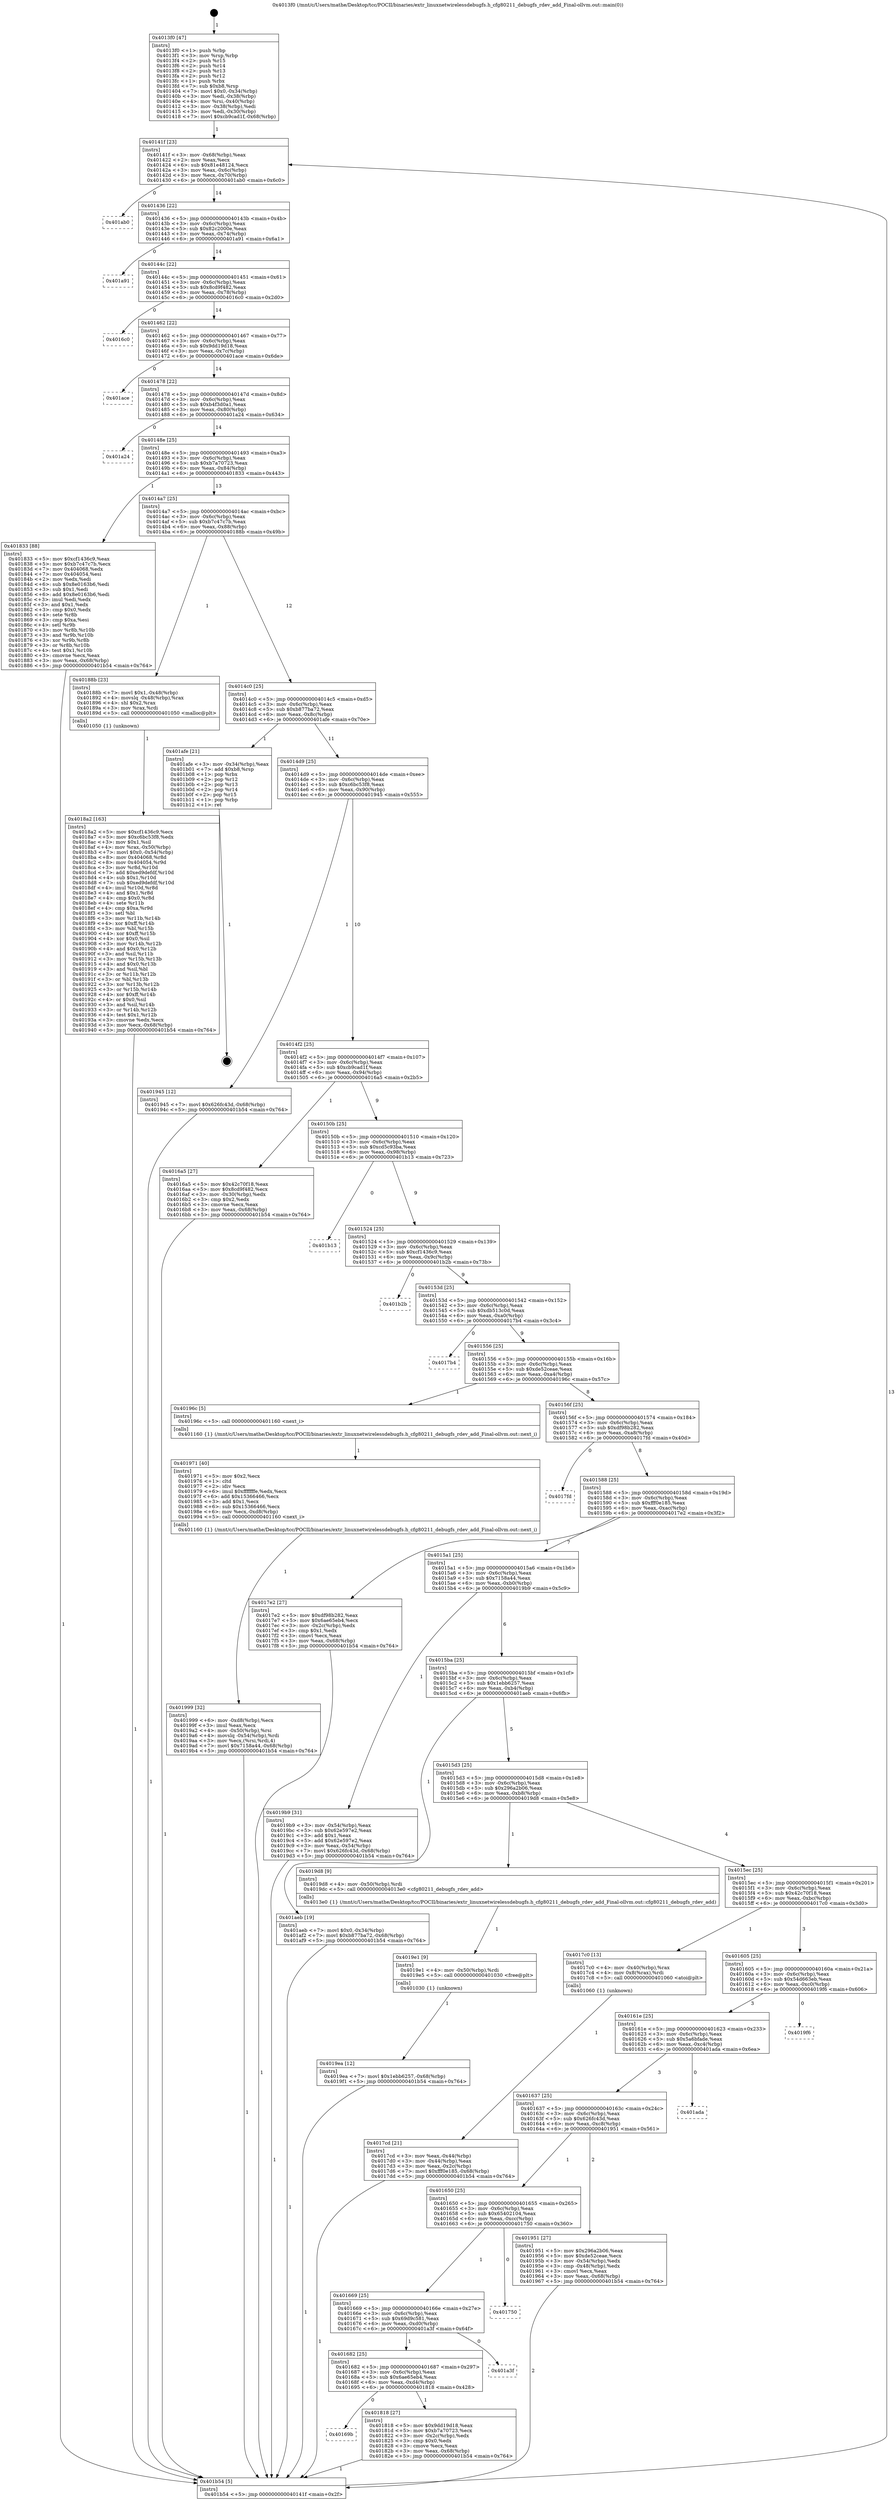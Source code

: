 digraph "0x4013f0" {
  label = "0x4013f0 (/mnt/c/Users/mathe/Desktop/tcc/POCII/binaries/extr_linuxnetwirelessdebugfs.h_cfg80211_debugfs_rdev_add_Final-ollvm.out::main(0))"
  labelloc = "t"
  node[shape=record]

  Entry [label="",width=0.3,height=0.3,shape=circle,fillcolor=black,style=filled]
  "0x40141f" [label="{
     0x40141f [23]\l
     | [instrs]\l
     &nbsp;&nbsp;0x40141f \<+3\>: mov -0x68(%rbp),%eax\l
     &nbsp;&nbsp;0x401422 \<+2\>: mov %eax,%ecx\l
     &nbsp;&nbsp;0x401424 \<+6\>: sub $0x81e48124,%ecx\l
     &nbsp;&nbsp;0x40142a \<+3\>: mov %eax,-0x6c(%rbp)\l
     &nbsp;&nbsp;0x40142d \<+3\>: mov %ecx,-0x70(%rbp)\l
     &nbsp;&nbsp;0x401430 \<+6\>: je 0000000000401ab0 \<main+0x6c0\>\l
  }"]
  "0x401ab0" [label="{
     0x401ab0\l
  }", style=dashed]
  "0x401436" [label="{
     0x401436 [22]\l
     | [instrs]\l
     &nbsp;&nbsp;0x401436 \<+5\>: jmp 000000000040143b \<main+0x4b\>\l
     &nbsp;&nbsp;0x40143b \<+3\>: mov -0x6c(%rbp),%eax\l
     &nbsp;&nbsp;0x40143e \<+5\>: sub $0x82c2000e,%eax\l
     &nbsp;&nbsp;0x401443 \<+3\>: mov %eax,-0x74(%rbp)\l
     &nbsp;&nbsp;0x401446 \<+6\>: je 0000000000401a91 \<main+0x6a1\>\l
  }"]
  Exit [label="",width=0.3,height=0.3,shape=circle,fillcolor=black,style=filled,peripheries=2]
  "0x401a91" [label="{
     0x401a91\l
  }", style=dashed]
  "0x40144c" [label="{
     0x40144c [22]\l
     | [instrs]\l
     &nbsp;&nbsp;0x40144c \<+5\>: jmp 0000000000401451 \<main+0x61\>\l
     &nbsp;&nbsp;0x401451 \<+3\>: mov -0x6c(%rbp),%eax\l
     &nbsp;&nbsp;0x401454 \<+5\>: sub $0x8cd9f482,%eax\l
     &nbsp;&nbsp;0x401459 \<+3\>: mov %eax,-0x78(%rbp)\l
     &nbsp;&nbsp;0x40145c \<+6\>: je 00000000004016c0 \<main+0x2d0\>\l
  }"]
  "0x4019ea" [label="{
     0x4019ea [12]\l
     | [instrs]\l
     &nbsp;&nbsp;0x4019ea \<+7\>: movl $0x1ebb6257,-0x68(%rbp)\l
     &nbsp;&nbsp;0x4019f1 \<+5\>: jmp 0000000000401b54 \<main+0x764\>\l
  }"]
  "0x4016c0" [label="{
     0x4016c0\l
  }", style=dashed]
  "0x401462" [label="{
     0x401462 [22]\l
     | [instrs]\l
     &nbsp;&nbsp;0x401462 \<+5\>: jmp 0000000000401467 \<main+0x77\>\l
     &nbsp;&nbsp;0x401467 \<+3\>: mov -0x6c(%rbp),%eax\l
     &nbsp;&nbsp;0x40146a \<+5\>: sub $0x9dd19d18,%eax\l
     &nbsp;&nbsp;0x40146f \<+3\>: mov %eax,-0x7c(%rbp)\l
     &nbsp;&nbsp;0x401472 \<+6\>: je 0000000000401ace \<main+0x6de\>\l
  }"]
  "0x4019e1" [label="{
     0x4019e1 [9]\l
     | [instrs]\l
     &nbsp;&nbsp;0x4019e1 \<+4\>: mov -0x50(%rbp),%rdi\l
     &nbsp;&nbsp;0x4019e5 \<+5\>: call 0000000000401030 \<free@plt\>\l
     | [calls]\l
     &nbsp;&nbsp;0x401030 \{1\} (unknown)\l
  }"]
  "0x401ace" [label="{
     0x401ace\l
  }", style=dashed]
  "0x401478" [label="{
     0x401478 [22]\l
     | [instrs]\l
     &nbsp;&nbsp;0x401478 \<+5\>: jmp 000000000040147d \<main+0x8d\>\l
     &nbsp;&nbsp;0x40147d \<+3\>: mov -0x6c(%rbp),%eax\l
     &nbsp;&nbsp;0x401480 \<+5\>: sub $0xb4f3d0a1,%eax\l
     &nbsp;&nbsp;0x401485 \<+3\>: mov %eax,-0x80(%rbp)\l
     &nbsp;&nbsp;0x401488 \<+6\>: je 0000000000401a24 \<main+0x634\>\l
  }"]
  "0x401999" [label="{
     0x401999 [32]\l
     | [instrs]\l
     &nbsp;&nbsp;0x401999 \<+6\>: mov -0xd8(%rbp),%ecx\l
     &nbsp;&nbsp;0x40199f \<+3\>: imul %eax,%ecx\l
     &nbsp;&nbsp;0x4019a2 \<+4\>: mov -0x50(%rbp),%rsi\l
     &nbsp;&nbsp;0x4019a6 \<+4\>: movslq -0x54(%rbp),%rdi\l
     &nbsp;&nbsp;0x4019aa \<+3\>: mov %ecx,(%rsi,%rdi,4)\l
     &nbsp;&nbsp;0x4019ad \<+7\>: movl $0x7158a44,-0x68(%rbp)\l
     &nbsp;&nbsp;0x4019b4 \<+5\>: jmp 0000000000401b54 \<main+0x764\>\l
  }"]
  "0x401a24" [label="{
     0x401a24\l
  }", style=dashed]
  "0x40148e" [label="{
     0x40148e [25]\l
     | [instrs]\l
     &nbsp;&nbsp;0x40148e \<+5\>: jmp 0000000000401493 \<main+0xa3\>\l
     &nbsp;&nbsp;0x401493 \<+3\>: mov -0x6c(%rbp),%eax\l
     &nbsp;&nbsp;0x401496 \<+5\>: sub $0xb7a70723,%eax\l
     &nbsp;&nbsp;0x40149b \<+6\>: mov %eax,-0x84(%rbp)\l
     &nbsp;&nbsp;0x4014a1 \<+6\>: je 0000000000401833 \<main+0x443\>\l
  }"]
  "0x401971" [label="{
     0x401971 [40]\l
     | [instrs]\l
     &nbsp;&nbsp;0x401971 \<+5\>: mov $0x2,%ecx\l
     &nbsp;&nbsp;0x401976 \<+1\>: cltd\l
     &nbsp;&nbsp;0x401977 \<+2\>: idiv %ecx\l
     &nbsp;&nbsp;0x401979 \<+6\>: imul $0xfffffffe,%edx,%ecx\l
     &nbsp;&nbsp;0x40197f \<+6\>: add $0x15366466,%ecx\l
     &nbsp;&nbsp;0x401985 \<+3\>: add $0x1,%ecx\l
     &nbsp;&nbsp;0x401988 \<+6\>: sub $0x15366466,%ecx\l
     &nbsp;&nbsp;0x40198e \<+6\>: mov %ecx,-0xd8(%rbp)\l
     &nbsp;&nbsp;0x401994 \<+5\>: call 0000000000401160 \<next_i\>\l
     | [calls]\l
     &nbsp;&nbsp;0x401160 \{1\} (/mnt/c/Users/mathe/Desktop/tcc/POCII/binaries/extr_linuxnetwirelessdebugfs.h_cfg80211_debugfs_rdev_add_Final-ollvm.out::next_i)\l
  }"]
  "0x401833" [label="{
     0x401833 [88]\l
     | [instrs]\l
     &nbsp;&nbsp;0x401833 \<+5\>: mov $0xcf1436c9,%eax\l
     &nbsp;&nbsp;0x401838 \<+5\>: mov $0xb7c47c7b,%ecx\l
     &nbsp;&nbsp;0x40183d \<+7\>: mov 0x404068,%edx\l
     &nbsp;&nbsp;0x401844 \<+7\>: mov 0x404054,%esi\l
     &nbsp;&nbsp;0x40184b \<+2\>: mov %edx,%edi\l
     &nbsp;&nbsp;0x40184d \<+6\>: sub $0x8e0163b6,%edi\l
     &nbsp;&nbsp;0x401853 \<+3\>: sub $0x1,%edi\l
     &nbsp;&nbsp;0x401856 \<+6\>: add $0x8e0163b6,%edi\l
     &nbsp;&nbsp;0x40185c \<+3\>: imul %edi,%edx\l
     &nbsp;&nbsp;0x40185f \<+3\>: and $0x1,%edx\l
     &nbsp;&nbsp;0x401862 \<+3\>: cmp $0x0,%edx\l
     &nbsp;&nbsp;0x401865 \<+4\>: sete %r8b\l
     &nbsp;&nbsp;0x401869 \<+3\>: cmp $0xa,%esi\l
     &nbsp;&nbsp;0x40186c \<+4\>: setl %r9b\l
     &nbsp;&nbsp;0x401870 \<+3\>: mov %r8b,%r10b\l
     &nbsp;&nbsp;0x401873 \<+3\>: and %r9b,%r10b\l
     &nbsp;&nbsp;0x401876 \<+3\>: xor %r9b,%r8b\l
     &nbsp;&nbsp;0x401879 \<+3\>: or %r8b,%r10b\l
     &nbsp;&nbsp;0x40187c \<+4\>: test $0x1,%r10b\l
     &nbsp;&nbsp;0x401880 \<+3\>: cmovne %ecx,%eax\l
     &nbsp;&nbsp;0x401883 \<+3\>: mov %eax,-0x68(%rbp)\l
     &nbsp;&nbsp;0x401886 \<+5\>: jmp 0000000000401b54 \<main+0x764\>\l
  }"]
  "0x4014a7" [label="{
     0x4014a7 [25]\l
     | [instrs]\l
     &nbsp;&nbsp;0x4014a7 \<+5\>: jmp 00000000004014ac \<main+0xbc\>\l
     &nbsp;&nbsp;0x4014ac \<+3\>: mov -0x6c(%rbp),%eax\l
     &nbsp;&nbsp;0x4014af \<+5\>: sub $0xb7c47c7b,%eax\l
     &nbsp;&nbsp;0x4014b4 \<+6\>: mov %eax,-0x88(%rbp)\l
     &nbsp;&nbsp;0x4014ba \<+6\>: je 000000000040188b \<main+0x49b\>\l
  }"]
  "0x4018a2" [label="{
     0x4018a2 [163]\l
     | [instrs]\l
     &nbsp;&nbsp;0x4018a2 \<+5\>: mov $0xcf1436c9,%ecx\l
     &nbsp;&nbsp;0x4018a7 \<+5\>: mov $0xc6bc53f8,%edx\l
     &nbsp;&nbsp;0x4018ac \<+3\>: mov $0x1,%sil\l
     &nbsp;&nbsp;0x4018af \<+4\>: mov %rax,-0x50(%rbp)\l
     &nbsp;&nbsp;0x4018b3 \<+7\>: movl $0x0,-0x54(%rbp)\l
     &nbsp;&nbsp;0x4018ba \<+8\>: mov 0x404068,%r8d\l
     &nbsp;&nbsp;0x4018c2 \<+8\>: mov 0x404054,%r9d\l
     &nbsp;&nbsp;0x4018ca \<+3\>: mov %r8d,%r10d\l
     &nbsp;&nbsp;0x4018cd \<+7\>: add $0xed9defdf,%r10d\l
     &nbsp;&nbsp;0x4018d4 \<+4\>: sub $0x1,%r10d\l
     &nbsp;&nbsp;0x4018d8 \<+7\>: sub $0xed9defdf,%r10d\l
     &nbsp;&nbsp;0x4018df \<+4\>: imul %r10d,%r8d\l
     &nbsp;&nbsp;0x4018e3 \<+4\>: and $0x1,%r8d\l
     &nbsp;&nbsp;0x4018e7 \<+4\>: cmp $0x0,%r8d\l
     &nbsp;&nbsp;0x4018eb \<+4\>: sete %r11b\l
     &nbsp;&nbsp;0x4018ef \<+4\>: cmp $0xa,%r9d\l
     &nbsp;&nbsp;0x4018f3 \<+3\>: setl %bl\l
     &nbsp;&nbsp;0x4018f6 \<+3\>: mov %r11b,%r14b\l
     &nbsp;&nbsp;0x4018f9 \<+4\>: xor $0xff,%r14b\l
     &nbsp;&nbsp;0x4018fd \<+3\>: mov %bl,%r15b\l
     &nbsp;&nbsp;0x401900 \<+4\>: xor $0xff,%r15b\l
     &nbsp;&nbsp;0x401904 \<+4\>: xor $0x0,%sil\l
     &nbsp;&nbsp;0x401908 \<+3\>: mov %r14b,%r12b\l
     &nbsp;&nbsp;0x40190b \<+4\>: and $0x0,%r12b\l
     &nbsp;&nbsp;0x40190f \<+3\>: and %sil,%r11b\l
     &nbsp;&nbsp;0x401912 \<+3\>: mov %r15b,%r13b\l
     &nbsp;&nbsp;0x401915 \<+4\>: and $0x0,%r13b\l
     &nbsp;&nbsp;0x401919 \<+3\>: and %sil,%bl\l
     &nbsp;&nbsp;0x40191c \<+3\>: or %r11b,%r12b\l
     &nbsp;&nbsp;0x40191f \<+3\>: or %bl,%r13b\l
     &nbsp;&nbsp;0x401922 \<+3\>: xor %r13b,%r12b\l
     &nbsp;&nbsp;0x401925 \<+3\>: or %r15b,%r14b\l
     &nbsp;&nbsp;0x401928 \<+4\>: xor $0xff,%r14b\l
     &nbsp;&nbsp;0x40192c \<+4\>: or $0x0,%sil\l
     &nbsp;&nbsp;0x401930 \<+3\>: and %sil,%r14b\l
     &nbsp;&nbsp;0x401933 \<+3\>: or %r14b,%r12b\l
     &nbsp;&nbsp;0x401936 \<+4\>: test $0x1,%r12b\l
     &nbsp;&nbsp;0x40193a \<+3\>: cmovne %edx,%ecx\l
     &nbsp;&nbsp;0x40193d \<+3\>: mov %ecx,-0x68(%rbp)\l
     &nbsp;&nbsp;0x401940 \<+5\>: jmp 0000000000401b54 \<main+0x764\>\l
  }"]
  "0x40188b" [label="{
     0x40188b [23]\l
     | [instrs]\l
     &nbsp;&nbsp;0x40188b \<+7\>: movl $0x1,-0x48(%rbp)\l
     &nbsp;&nbsp;0x401892 \<+4\>: movslq -0x48(%rbp),%rax\l
     &nbsp;&nbsp;0x401896 \<+4\>: shl $0x2,%rax\l
     &nbsp;&nbsp;0x40189a \<+3\>: mov %rax,%rdi\l
     &nbsp;&nbsp;0x40189d \<+5\>: call 0000000000401050 \<malloc@plt\>\l
     | [calls]\l
     &nbsp;&nbsp;0x401050 \{1\} (unknown)\l
  }"]
  "0x4014c0" [label="{
     0x4014c0 [25]\l
     | [instrs]\l
     &nbsp;&nbsp;0x4014c0 \<+5\>: jmp 00000000004014c5 \<main+0xd5\>\l
     &nbsp;&nbsp;0x4014c5 \<+3\>: mov -0x6c(%rbp),%eax\l
     &nbsp;&nbsp;0x4014c8 \<+5\>: sub $0xb877ba72,%eax\l
     &nbsp;&nbsp;0x4014cd \<+6\>: mov %eax,-0x8c(%rbp)\l
     &nbsp;&nbsp;0x4014d3 \<+6\>: je 0000000000401afe \<main+0x70e\>\l
  }"]
  "0x40169b" [label="{
     0x40169b\l
  }", style=dashed]
  "0x401afe" [label="{
     0x401afe [21]\l
     | [instrs]\l
     &nbsp;&nbsp;0x401afe \<+3\>: mov -0x34(%rbp),%eax\l
     &nbsp;&nbsp;0x401b01 \<+7\>: add $0xb8,%rsp\l
     &nbsp;&nbsp;0x401b08 \<+1\>: pop %rbx\l
     &nbsp;&nbsp;0x401b09 \<+2\>: pop %r12\l
     &nbsp;&nbsp;0x401b0b \<+2\>: pop %r13\l
     &nbsp;&nbsp;0x401b0d \<+2\>: pop %r14\l
     &nbsp;&nbsp;0x401b0f \<+2\>: pop %r15\l
     &nbsp;&nbsp;0x401b11 \<+1\>: pop %rbp\l
     &nbsp;&nbsp;0x401b12 \<+1\>: ret\l
  }"]
  "0x4014d9" [label="{
     0x4014d9 [25]\l
     | [instrs]\l
     &nbsp;&nbsp;0x4014d9 \<+5\>: jmp 00000000004014de \<main+0xee\>\l
     &nbsp;&nbsp;0x4014de \<+3\>: mov -0x6c(%rbp),%eax\l
     &nbsp;&nbsp;0x4014e1 \<+5\>: sub $0xc6bc53f8,%eax\l
     &nbsp;&nbsp;0x4014e6 \<+6\>: mov %eax,-0x90(%rbp)\l
     &nbsp;&nbsp;0x4014ec \<+6\>: je 0000000000401945 \<main+0x555\>\l
  }"]
  "0x401818" [label="{
     0x401818 [27]\l
     | [instrs]\l
     &nbsp;&nbsp;0x401818 \<+5\>: mov $0x9dd19d18,%eax\l
     &nbsp;&nbsp;0x40181d \<+5\>: mov $0xb7a70723,%ecx\l
     &nbsp;&nbsp;0x401822 \<+3\>: mov -0x2c(%rbp),%edx\l
     &nbsp;&nbsp;0x401825 \<+3\>: cmp $0x0,%edx\l
     &nbsp;&nbsp;0x401828 \<+3\>: cmove %ecx,%eax\l
     &nbsp;&nbsp;0x40182b \<+3\>: mov %eax,-0x68(%rbp)\l
     &nbsp;&nbsp;0x40182e \<+5\>: jmp 0000000000401b54 \<main+0x764\>\l
  }"]
  "0x401945" [label="{
     0x401945 [12]\l
     | [instrs]\l
     &nbsp;&nbsp;0x401945 \<+7\>: movl $0x626fc43d,-0x68(%rbp)\l
     &nbsp;&nbsp;0x40194c \<+5\>: jmp 0000000000401b54 \<main+0x764\>\l
  }"]
  "0x4014f2" [label="{
     0x4014f2 [25]\l
     | [instrs]\l
     &nbsp;&nbsp;0x4014f2 \<+5\>: jmp 00000000004014f7 \<main+0x107\>\l
     &nbsp;&nbsp;0x4014f7 \<+3\>: mov -0x6c(%rbp),%eax\l
     &nbsp;&nbsp;0x4014fa \<+5\>: sub $0xcb9cad1f,%eax\l
     &nbsp;&nbsp;0x4014ff \<+6\>: mov %eax,-0x94(%rbp)\l
     &nbsp;&nbsp;0x401505 \<+6\>: je 00000000004016a5 \<main+0x2b5\>\l
  }"]
  "0x401682" [label="{
     0x401682 [25]\l
     | [instrs]\l
     &nbsp;&nbsp;0x401682 \<+5\>: jmp 0000000000401687 \<main+0x297\>\l
     &nbsp;&nbsp;0x401687 \<+3\>: mov -0x6c(%rbp),%eax\l
     &nbsp;&nbsp;0x40168a \<+5\>: sub $0x6ae65eb4,%eax\l
     &nbsp;&nbsp;0x40168f \<+6\>: mov %eax,-0xd4(%rbp)\l
     &nbsp;&nbsp;0x401695 \<+6\>: je 0000000000401818 \<main+0x428\>\l
  }"]
  "0x4016a5" [label="{
     0x4016a5 [27]\l
     | [instrs]\l
     &nbsp;&nbsp;0x4016a5 \<+5\>: mov $0x42c70f18,%eax\l
     &nbsp;&nbsp;0x4016aa \<+5\>: mov $0x8cd9f482,%ecx\l
     &nbsp;&nbsp;0x4016af \<+3\>: mov -0x30(%rbp),%edx\l
     &nbsp;&nbsp;0x4016b2 \<+3\>: cmp $0x2,%edx\l
     &nbsp;&nbsp;0x4016b5 \<+3\>: cmovne %ecx,%eax\l
     &nbsp;&nbsp;0x4016b8 \<+3\>: mov %eax,-0x68(%rbp)\l
     &nbsp;&nbsp;0x4016bb \<+5\>: jmp 0000000000401b54 \<main+0x764\>\l
  }"]
  "0x40150b" [label="{
     0x40150b [25]\l
     | [instrs]\l
     &nbsp;&nbsp;0x40150b \<+5\>: jmp 0000000000401510 \<main+0x120\>\l
     &nbsp;&nbsp;0x401510 \<+3\>: mov -0x6c(%rbp),%eax\l
     &nbsp;&nbsp;0x401513 \<+5\>: sub $0xcd5c93ba,%eax\l
     &nbsp;&nbsp;0x401518 \<+6\>: mov %eax,-0x98(%rbp)\l
     &nbsp;&nbsp;0x40151e \<+6\>: je 0000000000401b13 \<main+0x723\>\l
  }"]
  "0x401b54" [label="{
     0x401b54 [5]\l
     | [instrs]\l
     &nbsp;&nbsp;0x401b54 \<+5\>: jmp 000000000040141f \<main+0x2f\>\l
  }"]
  "0x4013f0" [label="{
     0x4013f0 [47]\l
     | [instrs]\l
     &nbsp;&nbsp;0x4013f0 \<+1\>: push %rbp\l
     &nbsp;&nbsp;0x4013f1 \<+3\>: mov %rsp,%rbp\l
     &nbsp;&nbsp;0x4013f4 \<+2\>: push %r15\l
     &nbsp;&nbsp;0x4013f6 \<+2\>: push %r14\l
     &nbsp;&nbsp;0x4013f8 \<+2\>: push %r13\l
     &nbsp;&nbsp;0x4013fa \<+2\>: push %r12\l
     &nbsp;&nbsp;0x4013fc \<+1\>: push %rbx\l
     &nbsp;&nbsp;0x4013fd \<+7\>: sub $0xb8,%rsp\l
     &nbsp;&nbsp;0x401404 \<+7\>: movl $0x0,-0x34(%rbp)\l
     &nbsp;&nbsp;0x40140b \<+3\>: mov %edi,-0x38(%rbp)\l
     &nbsp;&nbsp;0x40140e \<+4\>: mov %rsi,-0x40(%rbp)\l
     &nbsp;&nbsp;0x401412 \<+3\>: mov -0x38(%rbp),%edi\l
     &nbsp;&nbsp;0x401415 \<+3\>: mov %edi,-0x30(%rbp)\l
     &nbsp;&nbsp;0x401418 \<+7\>: movl $0xcb9cad1f,-0x68(%rbp)\l
  }"]
  "0x401a3f" [label="{
     0x401a3f\l
  }", style=dashed]
  "0x401b13" [label="{
     0x401b13\l
  }", style=dashed]
  "0x401524" [label="{
     0x401524 [25]\l
     | [instrs]\l
     &nbsp;&nbsp;0x401524 \<+5\>: jmp 0000000000401529 \<main+0x139\>\l
     &nbsp;&nbsp;0x401529 \<+3\>: mov -0x6c(%rbp),%eax\l
     &nbsp;&nbsp;0x40152c \<+5\>: sub $0xcf1436c9,%eax\l
     &nbsp;&nbsp;0x401531 \<+6\>: mov %eax,-0x9c(%rbp)\l
     &nbsp;&nbsp;0x401537 \<+6\>: je 0000000000401b2b \<main+0x73b\>\l
  }"]
  "0x401669" [label="{
     0x401669 [25]\l
     | [instrs]\l
     &nbsp;&nbsp;0x401669 \<+5\>: jmp 000000000040166e \<main+0x27e\>\l
     &nbsp;&nbsp;0x40166e \<+3\>: mov -0x6c(%rbp),%eax\l
     &nbsp;&nbsp;0x401671 \<+5\>: sub $0x69d9c581,%eax\l
     &nbsp;&nbsp;0x401676 \<+6\>: mov %eax,-0xd0(%rbp)\l
     &nbsp;&nbsp;0x40167c \<+6\>: je 0000000000401a3f \<main+0x64f\>\l
  }"]
  "0x401b2b" [label="{
     0x401b2b\l
  }", style=dashed]
  "0x40153d" [label="{
     0x40153d [25]\l
     | [instrs]\l
     &nbsp;&nbsp;0x40153d \<+5\>: jmp 0000000000401542 \<main+0x152\>\l
     &nbsp;&nbsp;0x401542 \<+3\>: mov -0x6c(%rbp),%eax\l
     &nbsp;&nbsp;0x401545 \<+5\>: sub $0xdb513c0d,%eax\l
     &nbsp;&nbsp;0x40154a \<+6\>: mov %eax,-0xa0(%rbp)\l
     &nbsp;&nbsp;0x401550 \<+6\>: je 00000000004017b4 \<main+0x3c4\>\l
  }"]
  "0x401750" [label="{
     0x401750\l
  }", style=dashed]
  "0x4017b4" [label="{
     0x4017b4\l
  }", style=dashed]
  "0x401556" [label="{
     0x401556 [25]\l
     | [instrs]\l
     &nbsp;&nbsp;0x401556 \<+5\>: jmp 000000000040155b \<main+0x16b\>\l
     &nbsp;&nbsp;0x40155b \<+3\>: mov -0x6c(%rbp),%eax\l
     &nbsp;&nbsp;0x40155e \<+5\>: sub $0xde52ceae,%eax\l
     &nbsp;&nbsp;0x401563 \<+6\>: mov %eax,-0xa4(%rbp)\l
     &nbsp;&nbsp;0x401569 \<+6\>: je 000000000040196c \<main+0x57c\>\l
  }"]
  "0x401650" [label="{
     0x401650 [25]\l
     | [instrs]\l
     &nbsp;&nbsp;0x401650 \<+5\>: jmp 0000000000401655 \<main+0x265\>\l
     &nbsp;&nbsp;0x401655 \<+3\>: mov -0x6c(%rbp),%eax\l
     &nbsp;&nbsp;0x401658 \<+5\>: sub $0x65402104,%eax\l
     &nbsp;&nbsp;0x40165d \<+6\>: mov %eax,-0xcc(%rbp)\l
     &nbsp;&nbsp;0x401663 \<+6\>: je 0000000000401750 \<main+0x360\>\l
  }"]
  "0x40196c" [label="{
     0x40196c [5]\l
     | [instrs]\l
     &nbsp;&nbsp;0x40196c \<+5\>: call 0000000000401160 \<next_i\>\l
     | [calls]\l
     &nbsp;&nbsp;0x401160 \{1\} (/mnt/c/Users/mathe/Desktop/tcc/POCII/binaries/extr_linuxnetwirelessdebugfs.h_cfg80211_debugfs_rdev_add_Final-ollvm.out::next_i)\l
  }"]
  "0x40156f" [label="{
     0x40156f [25]\l
     | [instrs]\l
     &nbsp;&nbsp;0x40156f \<+5\>: jmp 0000000000401574 \<main+0x184\>\l
     &nbsp;&nbsp;0x401574 \<+3\>: mov -0x6c(%rbp),%eax\l
     &nbsp;&nbsp;0x401577 \<+5\>: sub $0xdf98b282,%eax\l
     &nbsp;&nbsp;0x40157c \<+6\>: mov %eax,-0xa8(%rbp)\l
     &nbsp;&nbsp;0x401582 \<+6\>: je 00000000004017fd \<main+0x40d\>\l
  }"]
  "0x401951" [label="{
     0x401951 [27]\l
     | [instrs]\l
     &nbsp;&nbsp;0x401951 \<+5\>: mov $0x296a2b06,%eax\l
     &nbsp;&nbsp;0x401956 \<+5\>: mov $0xde52ceae,%ecx\l
     &nbsp;&nbsp;0x40195b \<+3\>: mov -0x54(%rbp),%edx\l
     &nbsp;&nbsp;0x40195e \<+3\>: cmp -0x48(%rbp),%edx\l
     &nbsp;&nbsp;0x401961 \<+3\>: cmovl %ecx,%eax\l
     &nbsp;&nbsp;0x401964 \<+3\>: mov %eax,-0x68(%rbp)\l
     &nbsp;&nbsp;0x401967 \<+5\>: jmp 0000000000401b54 \<main+0x764\>\l
  }"]
  "0x4017fd" [label="{
     0x4017fd\l
  }", style=dashed]
  "0x401588" [label="{
     0x401588 [25]\l
     | [instrs]\l
     &nbsp;&nbsp;0x401588 \<+5\>: jmp 000000000040158d \<main+0x19d\>\l
     &nbsp;&nbsp;0x40158d \<+3\>: mov -0x6c(%rbp),%eax\l
     &nbsp;&nbsp;0x401590 \<+5\>: sub $0xfff0e185,%eax\l
     &nbsp;&nbsp;0x401595 \<+6\>: mov %eax,-0xac(%rbp)\l
     &nbsp;&nbsp;0x40159b \<+6\>: je 00000000004017e2 \<main+0x3f2\>\l
  }"]
  "0x401637" [label="{
     0x401637 [25]\l
     | [instrs]\l
     &nbsp;&nbsp;0x401637 \<+5\>: jmp 000000000040163c \<main+0x24c\>\l
     &nbsp;&nbsp;0x40163c \<+3\>: mov -0x6c(%rbp),%eax\l
     &nbsp;&nbsp;0x40163f \<+5\>: sub $0x626fc43d,%eax\l
     &nbsp;&nbsp;0x401644 \<+6\>: mov %eax,-0xc8(%rbp)\l
     &nbsp;&nbsp;0x40164a \<+6\>: je 0000000000401951 \<main+0x561\>\l
  }"]
  "0x4017e2" [label="{
     0x4017e2 [27]\l
     | [instrs]\l
     &nbsp;&nbsp;0x4017e2 \<+5\>: mov $0xdf98b282,%eax\l
     &nbsp;&nbsp;0x4017e7 \<+5\>: mov $0x6ae65eb4,%ecx\l
     &nbsp;&nbsp;0x4017ec \<+3\>: mov -0x2c(%rbp),%edx\l
     &nbsp;&nbsp;0x4017ef \<+3\>: cmp $0x1,%edx\l
     &nbsp;&nbsp;0x4017f2 \<+3\>: cmovl %ecx,%eax\l
     &nbsp;&nbsp;0x4017f5 \<+3\>: mov %eax,-0x68(%rbp)\l
     &nbsp;&nbsp;0x4017f8 \<+5\>: jmp 0000000000401b54 \<main+0x764\>\l
  }"]
  "0x4015a1" [label="{
     0x4015a1 [25]\l
     | [instrs]\l
     &nbsp;&nbsp;0x4015a1 \<+5\>: jmp 00000000004015a6 \<main+0x1b6\>\l
     &nbsp;&nbsp;0x4015a6 \<+3\>: mov -0x6c(%rbp),%eax\l
     &nbsp;&nbsp;0x4015a9 \<+5\>: sub $0x7158a44,%eax\l
     &nbsp;&nbsp;0x4015ae \<+6\>: mov %eax,-0xb0(%rbp)\l
     &nbsp;&nbsp;0x4015b4 \<+6\>: je 00000000004019b9 \<main+0x5c9\>\l
  }"]
  "0x401ada" [label="{
     0x401ada\l
  }", style=dashed]
  "0x4019b9" [label="{
     0x4019b9 [31]\l
     | [instrs]\l
     &nbsp;&nbsp;0x4019b9 \<+3\>: mov -0x54(%rbp),%eax\l
     &nbsp;&nbsp;0x4019bc \<+5\>: sub $0x62e597e2,%eax\l
     &nbsp;&nbsp;0x4019c1 \<+3\>: add $0x1,%eax\l
     &nbsp;&nbsp;0x4019c4 \<+5\>: add $0x62e597e2,%eax\l
     &nbsp;&nbsp;0x4019c9 \<+3\>: mov %eax,-0x54(%rbp)\l
     &nbsp;&nbsp;0x4019cc \<+7\>: movl $0x626fc43d,-0x68(%rbp)\l
     &nbsp;&nbsp;0x4019d3 \<+5\>: jmp 0000000000401b54 \<main+0x764\>\l
  }"]
  "0x4015ba" [label="{
     0x4015ba [25]\l
     | [instrs]\l
     &nbsp;&nbsp;0x4015ba \<+5\>: jmp 00000000004015bf \<main+0x1cf\>\l
     &nbsp;&nbsp;0x4015bf \<+3\>: mov -0x6c(%rbp),%eax\l
     &nbsp;&nbsp;0x4015c2 \<+5\>: sub $0x1ebb6257,%eax\l
     &nbsp;&nbsp;0x4015c7 \<+6\>: mov %eax,-0xb4(%rbp)\l
     &nbsp;&nbsp;0x4015cd \<+6\>: je 0000000000401aeb \<main+0x6fb\>\l
  }"]
  "0x40161e" [label="{
     0x40161e [25]\l
     | [instrs]\l
     &nbsp;&nbsp;0x40161e \<+5\>: jmp 0000000000401623 \<main+0x233\>\l
     &nbsp;&nbsp;0x401623 \<+3\>: mov -0x6c(%rbp),%eax\l
     &nbsp;&nbsp;0x401626 \<+5\>: sub $0x5a6bfade,%eax\l
     &nbsp;&nbsp;0x40162b \<+6\>: mov %eax,-0xc4(%rbp)\l
     &nbsp;&nbsp;0x401631 \<+6\>: je 0000000000401ada \<main+0x6ea\>\l
  }"]
  "0x401aeb" [label="{
     0x401aeb [19]\l
     | [instrs]\l
     &nbsp;&nbsp;0x401aeb \<+7\>: movl $0x0,-0x34(%rbp)\l
     &nbsp;&nbsp;0x401af2 \<+7\>: movl $0xb877ba72,-0x68(%rbp)\l
     &nbsp;&nbsp;0x401af9 \<+5\>: jmp 0000000000401b54 \<main+0x764\>\l
  }"]
  "0x4015d3" [label="{
     0x4015d3 [25]\l
     | [instrs]\l
     &nbsp;&nbsp;0x4015d3 \<+5\>: jmp 00000000004015d8 \<main+0x1e8\>\l
     &nbsp;&nbsp;0x4015d8 \<+3\>: mov -0x6c(%rbp),%eax\l
     &nbsp;&nbsp;0x4015db \<+5\>: sub $0x296a2b06,%eax\l
     &nbsp;&nbsp;0x4015e0 \<+6\>: mov %eax,-0xb8(%rbp)\l
     &nbsp;&nbsp;0x4015e6 \<+6\>: je 00000000004019d8 \<main+0x5e8\>\l
  }"]
  "0x4019f6" [label="{
     0x4019f6\l
  }", style=dashed]
  "0x4019d8" [label="{
     0x4019d8 [9]\l
     | [instrs]\l
     &nbsp;&nbsp;0x4019d8 \<+4\>: mov -0x50(%rbp),%rdi\l
     &nbsp;&nbsp;0x4019dc \<+5\>: call 00000000004013e0 \<cfg80211_debugfs_rdev_add\>\l
     | [calls]\l
     &nbsp;&nbsp;0x4013e0 \{1\} (/mnt/c/Users/mathe/Desktop/tcc/POCII/binaries/extr_linuxnetwirelessdebugfs.h_cfg80211_debugfs_rdev_add_Final-ollvm.out::cfg80211_debugfs_rdev_add)\l
  }"]
  "0x4015ec" [label="{
     0x4015ec [25]\l
     | [instrs]\l
     &nbsp;&nbsp;0x4015ec \<+5\>: jmp 00000000004015f1 \<main+0x201\>\l
     &nbsp;&nbsp;0x4015f1 \<+3\>: mov -0x6c(%rbp),%eax\l
     &nbsp;&nbsp;0x4015f4 \<+5\>: sub $0x42c70f18,%eax\l
     &nbsp;&nbsp;0x4015f9 \<+6\>: mov %eax,-0xbc(%rbp)\l
     &nbsp;&nbsp;0x4015ff \<+6\>: je 00000000004017c0 \<main+0x3d0\>\l
  }"]
  "0x4017cd" [label="{
     0x4017cd [21]\l
     | [instrs]\l
     &nbsp;&nbsp;0x4017cd \<+3\>: mov %eax,-0x44(%rbp)\l
     &nbsp;&nbsp;0x4017d0 \<+3\>: mov -0x44(%rbp),%eax\l
     &nbsp;&nbsp;0x4017d3 \<+3\>: mov %eax,-0x2c(%rbp)\l
     &nbsp;&nbsp;0x4017d6 \<+7\>: movl $0xfff0e185,-0x68(%rbp)\l
     &nbsp;&nbsp;0x4017dd \<+5\>: jmp 0000000000401b54 \<main+0x764\>\l
  }"]
  "0x4017c0" [label="{
     0x4017c0 [13]\l
     | [instrs]\l
     &nbsp;&nbsp;0x4017c0 \<+4\>: mov -0x40(%rbp),%rax\l
     &nbsp;&nbsp;0x4017c4 \<+4\>: mov 0x8(%rax),%rdi\l
     &nbsp;&nbsp;0x4017c8 \<+5\>: call 0000000000401060 \<atoi@plt\>\l
     | [calls]\l
     &nbsp;&nbsp;0x401060 \{1\} (unknown)\l
  }"]
  "0x401605" [label="{
     0x401605 [25]\l
     | [instrs]\l
     &nbsp;&nbsp;0x401605 \<+5\>: jmp 000000000040160a \<main+0x21a\>\l
     &nbsp;&nbsp;0x40160a \<+3\>: mov -0x6c(%rbp),%eax\l
     &nbsp;&nbsp;0x40160d \<+5\>: sub $0x54d663eb,%eax\l
     &nbsp;&nbsp;0x401612 \<+6\>: mov %eax,-0xc0(%rbp)\l
     &nbsp;&nbsp;0x401618 \<+6\>: je 00000000004019f6 \<main+0x606\>\l
  }"]
  Entry -> "0x4013f0" [label=" 1"]
  "0x40141f" -> "0x401ab0" [label=" 0"]
  "0x40141f" -> "0x401436" [label=" 14"]
  "0x401afe" -> Exit [label=" 1"]
  "0x401436" -> "0x401a91" [label=" 0"]
  "0x401436" -> "0x40144c" [label=" 14"]
  "0x401aeb" -> "0x401b54" [label=" 1"]
  "0x40144c" -> "0x4016c0" [label=" 0"]
  "0x40144c" -> "0x401462" [label=" 14"]
  "0x4019ea" -> "0x401b54" [label=" 1"]
  "0x401462" -> "0x401ace" [label=" 0"]
  "0x401462" -> "0x401478" [label=" 14"]
  "0x4019e1" -> "0x4019ea" [label=" 1"]
  "0x401478" -> "0x401a24" [label=" 0"]
  "0x401478" -> "0x40148e" [label=" 14"]
  "0x4019d8" -> "0x4019e1" [label=" 1"]
  "0x40148e" -> "0x401833" [label=" 1"]
  "0x40148e" -> "0x4014a7" [label=" 13"]
  "0x4019b9" -> "0x401b54" [label=" 1"]
  "0x4014a7" -> "0x40188b" [label=" 1"]
  "0x4014a7" -> "0x4014c0" [label=" 12"]
  "0x401999" -> "0x401b54" [label=" 1"]
  "0x4014c0" -> "0x401afe" [label=" 1"]
  "0x4014c0" -> "0x4014d9" [label=" 11"]
  "0x401971" -> "0x401999" [label=" 1"]
  "0x4014d9" -> "0x401945" [label=" 1"]
  "0x4014d9" -> "0x4014f2" [label=" 10"]
  "0x40196c" -> "0x401971" [label=" 1"]
  "0x4014f2" -> "0x4016a5" [label=" 1"]
  "0x4014f2" -> "0x40150b" [label=" 9"]
  "0x4016a5" -> "0x401b54" [label=" 1"]
  "0x4013f0" -> "0x40141f" [label=" 1"]
  "0x401b54" -> "0x40141f" [label=" 13"]
  "0x401945" -> "0x401b54" [label=" 1"]
  "0x40150b" -> "0x401b13" [label=" 0"]
  "0x40150b" -> "0x401524" [label=" 9"]
  "0x4018a2" -> "0x401b54" [label=" 1"]
  "0x401524" -> "0x401b2b" [label=" 0"]
  "0x401524" -> "0x40153d" [label=" 9"]
  "0x401833" -> "0x401b54" [label=" 1"]
  "0x40153d" -> "0x4017b4" [label=" 0"]
  "0x40153d" -> "0x401556" [label=" 9"]
  "0x401818" -> "0x401b54" [label=" 1"]
  "0x401556" -> "0x40196c" [label=" 1"]
  "0x401556" -> "0x40156f" [label=" 8"]
  "0x401682" -> "0x401818" [label=" 1"]
  "0x40156f" -> "0x4017fd" [label=" 0"]
  "0x40156f" -> "0x401588" [label=" 8"]
  "0x401951" -> "0x401b54" [label=" 2"]
  "0x401588" -> "0x4017e2" [label=" 1"]
  "0x401588" -> "0x4015a1" [label=" 7"]
  "0x401669" -> "0x401a3f" [label=" 0"]
  "0x4015a1" -> "0x4019b9" [label=" 1"]
  "0x4015a1" -> "0x4015ba" [label=" 6"]
  "0x40188b" -> "0x4018a2" [label=" 1"]
  "0x4015ba" -> "0x401aeb" [label=" 1"]
  "0x4015ba" -> "0x4015d3" [label=" 5"]
  "0x401650" -> "0x401750" [label=" 0"]
  "0x4015d3" -> "0x4019d8" [label=" 1"]
  "0x4015d3" -> "0x4015ec" [label=" 4"]
  "0x401682" -> "0x40169b" [label=" 0"]
  "0x4015ec" -> "0x4017c0" [label=" 1"]
  "0x4015ec" -> "0x401605" [label=" 3"]
  "0x4017c0" -> "0x4017cd" [label=" 1"]
  "0x4017cd" -> "0x401b54" [label=" 1"]
  "0x4017e2" -> "0x401b54" [label=" 1"]
  "0x401637" -> "0x401650" [label=" 1"]
  "0x401605" -> "0x4019f6" [label=" 0"]
  "0x401605" -> "0x40161e" [label=" 3"]
  "0x401650" -> "0x401669" [label=" 1"]
  "0x40161e" -> "0x401ada" [label=" 0"]
  "0x40161e" -> "0x401637" [label=" 3"]
  "0x401669" -> "0x401682" [label=" 1"]
  "0x401637" -> "0x401951" [label=" 2"]
}
